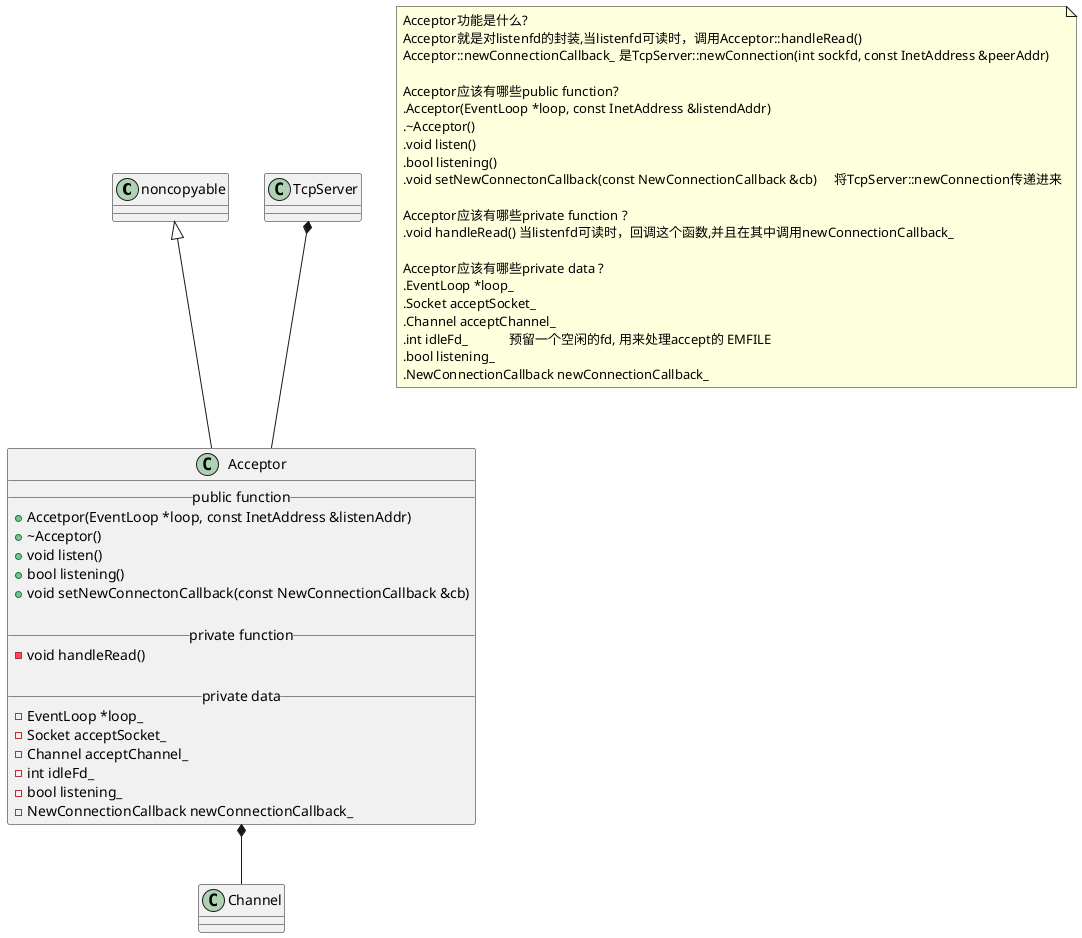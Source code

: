 @startuml 

noncopyable <|-- Acceptor
Acceptor *-- Channel
TcpServer *-- Acceptor

class Acceptor
{
    __public function__
    + Accetpor(EventLoop *loop, const InetAddress &listenAddr)
    + ~Acceptor()
    + void listen()
    + bool listening()
    + void setNewConnectonCallback(const NewConnectionCallback &cb)

    __private function__
    - void handleRead()

    __private data__
    - EventLoop *loop_
    - Socket acceptSocket_
    - Channel acceptChannel_
    - int idleFd_
    - bool listening_ 
    - NewConnectionCallback newConnectionCallback_
}

note as N1 
Acceptor功能是什么?
Acceptor就是对listenfd的封装,当listenfd可读时，调用Acceptor::handleRead()
Acceptor::newConnectionCallback_ 是TcpServer::newConnection(int sockfd, const InetAddress &peerAddr)

Acceptor应该有哪些public function?
.Acceptor(EventLoop *loop, const InetAddress &listendAddr)
.~Acceptor()
.void listen()
.bool listening()
.void setNewConnectonCallback(const NewConnectionCallback &cb)     将TcpServer::newConnection传递进来

Acceptor应该有哪些private function ?
.void handleRead() 当listenfd可读时，回调这个函数,并且在其中调用newConnectionCallback_

Acceptor应该有哪些private data ?
.EventLoop *loop_
.Socket acceptSocket_
.Channel acceptChannel_
.int idleFd_            预留一个空闲的fd, 用来处理accept的 EMFILE
.bool listening_
.NewConnectionCallback newConnectionCallback_
end note 


@enduml 